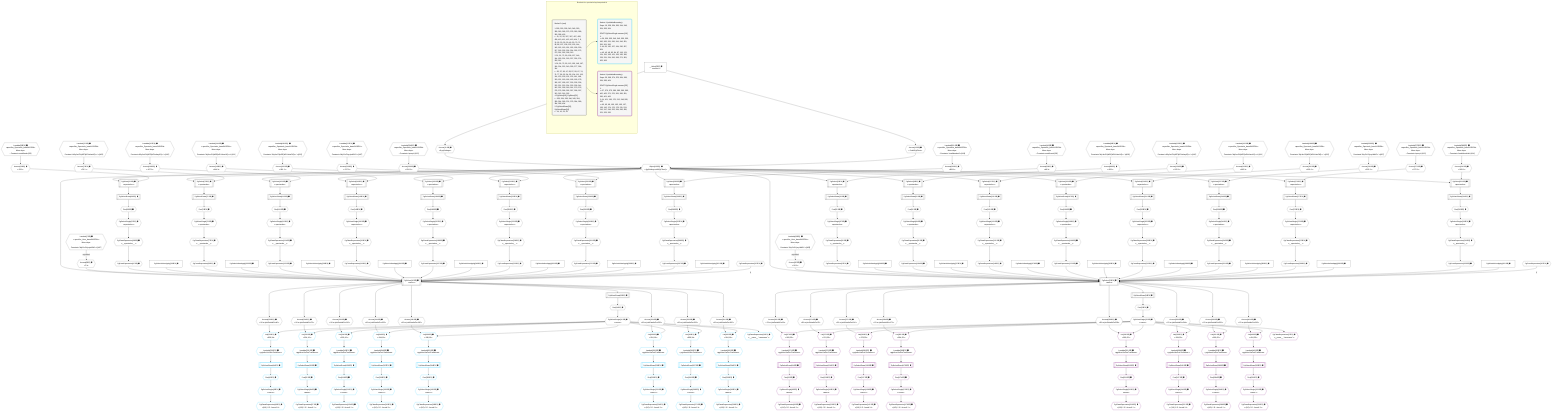 %%{init: {'themeVariables': { 'fontSize': '12px'}}}%%
graph TD
    classDef path fill:#eee,stroke:#000,color:#000
    classDef plan fill:#fff,stroke-width:1px,color:#000
    classDef itemplan fill:#fff,stroke-width:2px,color:#000
    classDef unbatchedplan fill:#dff,stroke-width:1px,color:#000
    classDef sideeffectplan fill:#fcc,stroke-width:2px,color:#000
    classDef bucket fill:#f6f6f6,color:#000,stroke-width:2px,text-align:left

    subgraph "Buckets for queries/relay/computed-id"
    Bucket0("Bucket 0 (root)<br /><br />1: 328, 333, 338, 343, 348, 353, 358, 363, 368, 373, 378, 383, 388, 393, 398, 403<br />ᐳ: 11, 12, 28, 327, 367, 407, 408, 409, 410, 411, 412, 413, 414, 7, 9, 13, 18, 20, 29, 30, 49, 50, 70, 71, 88, 89, 107, 108, 125, 126, 144, 145, 162, 163, 181, 182, 199, 200, 217, 218, 235, 236, 254, 255, 272, 273, 291, 292, 309, 310<br />2: 31, 51, 72, 90, 109, 127, 146, 164, 183, 201, 219, 237, 256, 274, 293, 311<br />3: 36, 56, 75, 93, 112, 130, 149, 167, 186, 204, 222, 240, 259, 277, 296, 314<br />ᐳ: 35, 37, 38, 47, 55, 57, 58, 67, 74, 76, 77, 86, 92, 94, 95, 104, 111, 113, 114, 123, 129, 131, 132, 141, 148, 150, 151, 160, 166, 168, 169, 178, 185, 187, 188, 197, 203, 205, 206, 215, 221, 223, 224, 233, 239, 241, 242, 251, 258, 260, 261, 270, 276, 278, 279, 288, 295, 297, 298, 307, 313, 315, 316, 325<br />4: PgSelect[10], PgSelect[21]<br />ᐳ: 329, 334, 339, 344, 349, 354, 359, 364, 369, 374, 379, 384, 389, 394, 399, 404<br />5: PgSelectRows[15], PgSelectRows[24]<br />ᐳ: 14, 16, 23, 25"):::bucket
    Bucket1("Bucket 1 (nullableBoundary)<br />Deps: 16, 329, 334, 339, 344, 349, 354, 359, 364<br /><br />ROOT PgSelectSingleᐸusersᐳ[16]<br />1: <br />ᐳ: 26, 330, 335, 340, 345, 350, 355, 360, 365, 331, 336, 341, 346, 351, 356, 361, 366<br />2: 44, 83, 120, 157, 194, 230, 267, 304<br />ᐳ: 43, 45, 48, 82, 84, 87, 119, 121, 124, 156, 158, 161, 193, 195, 198, 229, 231, 234, 266, 268, 271, 303, 305, 308"):::bucket
    Bucket2("Bucket 2 (nullableBoundary)<br />Deps: 25, 369, 374, 379, 384, 389, 394, 399, 404<br /><br />ROOT PgSelectSingleᐸusersᐳ[25]<br />1: <br />ᐳ: 27, 370, 375, 380, 385, 390, 395, 400, 405, 371, 376, 381, 386, 391, 396, 401, 406<br />2: 64, 101, 138, 175, 212, 248, 285, 322<br />ᐳ: 63, 65, 68, 100, 102, 105, 137, 139, 142, 174, 176, 179, 211, 213, 216, 247, 249, 252, 284, 286, 289, 321, 323, 326"):::bucket
    end
    Bucket0 --> Bucket1 & Bucket2

    %% plan dependencies
    PgSelect10[["PgSelect[10∈0] ➊<br />ᐸusersᐳ"]]:::plan
    Object13{{"Object[13∈0] ➊<br />ᐸ{pgSettings,withPgClient}ᐳ"}}:::plan
    Access9{{"Access[9∈0] ➊<br />ᐸ7.1ᐳ"}}:::plan
    PgFromExpression327{{"PgFromExpression[327∈0] ➊"}}:::plan
    PgFromExpression47{{"PgFromExpression[47∈0] ➊"}}:::plan
    PgSelectInlineApply328["PgSelectInlineApply[328∈0] ➊"]:::plan
    PgFromExpression86{{"PgFromExpression[86∈0] ➊"}}:::plan
    PgSelectInlineApply333["PgSelectInlineApply[333∈0] ➊"]:::plan
    PgFromExpression123{{"PgFromExpression[123∈0] ➊"}}:::plan
    PgSelectInlineApply338["PgSelectInlineApply[338∈0] ➊"]:::plan
    PgFromExpression160{{"PgFromExpression[160∈0] ➊"}}:::plan
    PgSelectInlineApply343["PgSelectInlineApply[343∈0] ➊"]:::plan
    PgFromExpression197{{"PgFromExpression[197∈0] ➊"}}:::plan
    PgSelectInlineApply348["PgSelectInlineApply[348∈0] ➊"]:::plan
    PgFromExpression233{{"PgFromExpression[233∈0] ➊"}}:::plan
    PgSelectInlineApply353["PgSelectInlineApply[353∈0] ➊"]:::plan
    PgFromExpression270{{"PgFromExpression[270∈0] ➊"}}:::plan
    PgSelectInlineApply358["PgSelectInlineApply[358∈0] ➊"]:::plan
    PgFromExpression307{{"PgFromExpression[307∈0] ➊"}}:::plan
    PgSelectInlineApply363["PgSelectInlineApply[363∈0] ➊"]:::plan
    Object13 & Access9 & PgFromExpression47 & PgSelectInlineApply328 & PgFromExpression86 & PgSelectInlineApply333 & PgFromExpression123 & PgSelectInlineApply338 & PgFromExpression160 & PgSelectInlineApply343 & PgFromExpression197 & PgSelectInlineApply348 & PgFromExpression233 & PgSelectInlineApply353 & PgFromExpression270 & PgSelectInlineApply358 & PgFromExpression307 & PgSelectInlineApply363 --> PgSelect10
    PgFromExpression327 -- 8 --> PgSelect10
    PgSelect21[["PgSelect[21∈0] ➊<br />ᐸusersᐳ"]]:::plan
    Access20{{"Access[20∈0] ➊<br />ᐸ18.1ᐳ"}}:::plan
    PgFromExpression367{{"PgFromExpression[367∈0] ➊"}}:::plan
    PgFromExpression67{{"PgFromExpression[67∈0] ➊"}}:::plan
    PgSelectInlineApply368["PgSelectInlineApply[368∈0] ➊"]:::plan
    PgFromExpression104{{"PgFromExpression[104∈0] ➊"}}:::plan
    PgSelectInlineApply373["PgSelectInlineApply[373∈0] ➊"]:::plan
    PgFromExpression141{{"PgFromExpression[141∈0] ➊"}}:::plan
    PgSelectInlineApply378["PgSelectInlineApply[378∈0] ➊"]:::plan
    PgFromExpression178{{"PgFromExpression[178∈0] ➊"}}:::plan
    PgSelectInlineApply383["PgSelectInlineApply[383∈0] ➊"]:::plan
    PgFromExpression215{{"PgFromExpression[215∈0] ➊"}}:::plan
    PgSelectInlineApply388["PgSelectInlineApply[388∈0] ➊"]:::plan
    PgFromExpression251{{"PgFromExpression[251∈0] ➊"}}:::plan
    PgSelectInlineApply393["PgSelectInlineApply[393∈0] ➊"]:::plan
    PgFromExpression288{{"PgFromExpression[288∈0] ➊"}}:::plan
    PgSelectInlineApply398["PgSelectInlineApply[398∈0] ➊"]:::plan
    PgFromExpression325{{"PgFromExpression[325∈0] ➊"}}:::plan
    PgSelectInlineApply403["PgSelectInlineApply[403∈0] ➊"]:::plan
    Object13 & Access20 & PgFromExpression67 & PgSelectInlineApply368 & PgFromExpression104 & PgSelectInlineApply373 & PgFromExpression141 & PgSelectInlineApply378 & PgFromExpression178 & PgSelectInlineApply383 & PgFromExpression215 & PgSelectInlineApply388 & PgFromExpression251 & PgSelectInlineApply393 & PgFromExpression288 & PgSelectInlineApply398 & PgFromExpression325 & PgSelectInlineApply403 --> PgSelect21
    PgFromExpression367 -- 8 --> PgSelect21
    Access11{{"Access[11∈0] ➊<br />ᐸ2.pgSettingsᐳ"}}:::plan
    Access12{{"Access[12∈0] ➊<br />ᐸ2.withPgClientᐳ"}}:::plan
    Access11 & Access12 --> Object13
    PgSelect31[["PgSelect[31∈0] ➊<br />ᐸspectaclesᐳ"]]:::plan
    Access30{{"Access[30∈0] ➊<br />ᐸ29.1ᐳ"}}:::plan
    Object13 & Access30 --> PgSelect31
    PgSelect51[["PgSelect[51∈0] ➊<br />ᐸspectaclesᐳ"]]:::plan
    Access50{{"Access[50∈0] ➊<br />ᐸ49.1ᐳ"}}:::plan
    Object13 & Access50 --> PgSelect51
    PgSelect72[["PgSelect[72∈0] ➊<br />ᐸspectaclesᐳ"]]:::plan
    Access71{{"Access[71∈0] ➊<br />ᐸ70.1ᐳ"}}:::plan
    Object13 & Access71 --> PgSelect72
    PgSelect90[["PgSelect[90∈0] ➊<br />ᐸspectaclesᐳ"]]:::plan
    Access89{{"Access[89∈0] ➊<br />ᐸ88.1ᐳ"}}:::plan
    Object13 & Access89 --> PgSelect90
    PgSelect109[["PgSelect[109∈0] ➊<br />ᐸspectaclesᐳ"]]:::plan
    Access108{{"Access[108∈0] ➊<br />ᐸ107.1ᐳ"}}:::plan
    Object13 & Access108 --> PgSelect109
    PgSelect127[["PgSelect[127∈0] ➊<br />ᐸspectaclesᐳ"]]:::plan
    Access126{{"Access[126∈0] ➊<br />ᐸ125.1ᐳ"}}:::plan
    Object13 & Access126 --> PgSelect127
    PgSelect146[["PgSelect[146∈0] ➊<br />ᐸspectaclesᐳ"]]:::plan
    Access145{{"Access[145∈0] ➊<br />ᐸ144.1ᐳ"}}:::plan
    Object13 & Access145 --> PgSelect146
    PgSelect164[["PgSelect[164∈0] ➊<br />ᐸspectaclesᐳ"]]:::plan
    Access163{{"Access[163∈0] ➊<br />ᐸ162.1ᐳ"}}:::plan
    Object13 & Access163 --> PgSelect164
    PgSelect183[["PgSelect[183∈0] ➊<br />ᐸspectaclesᐳ"]]:::plan
    Access182{{"Access[182∈0] ➊<br />ᐸ181.1ᐳ"}}:::plan
    Object13 & Access182 --> PgSelect183
    PgSelect201[["PgSelect[201∈0] ➊<br />ᐸspectaclesᐳ"]]:::plan
    Access200{{"Access[200∈0] ➊<br />ᐸ199.1ᐳ"}}:::plan
    Object13 & Access200 --> PgSelect201
    PgSelect219[["PgSelect[219∈0] ➊<br />ᐸspectaclesᐳ"]]:::plan
    Access218{{"Access[218∈0] ➊<br />ᐸ217.1ᐳ"}}:::plan
    Object13 & Access218 --> PgSelect219
    PgSelect237[["PgSelect[237∈0] ➊<br />ᐸspectaclesᐳ"]]:::plan
    Access236{{"Access[236∈0] ➊<br />ᐸ235.1ᐳ"}}:::plan
    Object13 & Access236 --> PgSelect237
    PgSelect256[["PgSelect[256∈0] ➊<br />ᐸspectaclesᐳ"]]:::plan
    Access255{{"Access[255∈0] ➊<br />ᐸ254.1ᐳ"}}:::plan
    Object13 & Access255 --> PgSelect256
    PgSelect274[["PgSelect[274∈0] ➊<br />ᐸspectaclesᐳ"]]:::plan
    Access273{{"Access[273∈0] ➊<br />ᐸ272.1ᐳ"}}:::plan
    Object13 & Access273 --> PgSelect274
    PgSelect293[["PgSelect[293∈0] ➊<br />ᐸspectaclesᐳ"]]:::plan
    Access292{{"Access[292∈0] ➊<br />ᐸ291.1ᐳ"}}:::plan
    Object13 & Access292 --> PgSelect293
    PgSelect311[["PgSelect[311∈0] ➊<br />ᐸspectaclesᐳ"]]:::plan
    Access310{{"Access[310∈0] ➊<br />ᐸ309.1ᐳ"}}:::plan
    Object13 & Access310 --> PgSelect311
    Lambda7{{"Lambda[7∈0] ➊<br />ᐸspecifier_User_base64JSONᐳ<br />More deps:<br />- Constantᐸ'WyJ1c2VycyIsMV0='ᐳ[407]"}}:::plan
    Lambda7 -->|rejectNull| Access9
    __Value2["__Value[2∈0] ➊<br />ᐸcontextᐳ"]:::plan
    __Value2 --> Access11
    __Value2 --> Access12
    First14{{"First[14∈0] ➊"}}:::plan
    PgSelectRows15[["PgSelectRows[15∈0] ➊"]]:::plan
    PgSelectRows15 --> First14
    PgSelect10 --> PgSelectRows15
    PgSelectSingle16{{"PgSelectSingle[16∈0] ➊<br />ᐸusersᐳ"}}:::plan
    First14 --> PgSelectSingle16
    Lambda18{{"Lambda[18∈0] ➊<br />ᐸspecifier_User_base64JSONᐳ<br />More deps:<br />- Constantᐸ'WyJ1c2VycyIsMl0='ᐳ[408]"}}:::plan
    Lambda18 -->|rejectNull| Access20
    First23{{"First[23∈0] ➊"}}:::plan
    PgSelectRows24[["PgSelectRows[24∈0] ➊"]]:::plan
    PgSelectRows24 --> First23
    PgSelect21 --> PgSelectRows24
    PgSelectSingle25{{"PgSelectSingle[25∈0] ➊<br />ᐸusersᐳ"}}:::plan
    First23 --> PgSelectSingle25
    Lambda29{{"Lambda[29∈0] ➊<br />ᐸspecifier_Spectacle_base64JSONᐳ<br />More deps:<br />- Constantᐸundefinedᐳ[28]"}}:::plan
    Lambda29 --> Access30
    First35{{"First[35∈0] ➊"}}:::plan
    PgSelectRows36[["PgSelectRows[36∈0] ➊"]]:::plan
    PgSelectRows36 --> First35
    PgSelect31 --> PgSelectRows36
    PgSelectSingle37{{"PgSelectSingle[37∈0] ➊<br />ᐸspectaclesᐳ"}}:::plan
    First35 --> PgSelectSingle37
    PgClassExpression38{{"PgClassExpression[38∈0] ➊<br />ᐸ__spectacles__ᐳ"}}:::plan
    PgSelectSingle37 --> PgClassExpression38
    PgClassExpression38 --> PgFromExpression47
    Lambda49{{"Lambda[49∈0] ➊<br />ᐸspecifier_Spectacle_base64JSONᐳ<br />More deps:<br />- Constantᐸundefinedᐳ[28]"}}:::plan
    Lambda49 --> Access50
    First55{{"First[55∈0] ➊"}}:::plan
    PgSelectRows56[["PgSelectRows[56∈0] ➊"]]:::plan
    PgSelectRows56 --> First55
    PgSelect51 --> PgSelectRows56
    PgSelectSingle57{{"PgSelectSingle[57∈0] ➊<br />ᐸspectaclesᐳ"}}:::plan
    First55 --> PgSelectSingle57
    PgClassExpression58{{"PgClassExpression[58∈0] ➊<br />ᐸ__spectacles__ᐳ"}}:::plan
    PgSelectSingle57 --> PgClassExpression58
    PgClassExpression58 --> PgFromExpression67
    Lambda70{{"Lambda[70∈0] ➊<br />ᐸspecifier_Spectacle_base64JSONᐳ<br />More deps:<br />- Constantᐸ'WyJzcGVjdGFjbGVzIiwxXQ=='ᐳ[409]"}}:::plan
    Lambda70 --> Access71
    First74{{"First[74∈0] ➊"}}:::plan
    PgSelectRows75[["PgSelectRows[75∈0] ➊"]]:::plan
    PgSelectRows75 --> First74
    PgSelect72 --> PgSelectRows75
    PgSelectSingle76{{"PgSelectSingle[76∈0] ➊<br />ᐸspectaclesᐳ"}}:::plan
    First74 --> PgSelectSingle76
    PgClassExpression77{{"PgClassExpression[77∈0] ➊<br />ᐸ__spectacles__ᐳ"}}:::plan
    PgSelectSingle76 --> PgClassExpression77
    PgClassExpression77 --> PgFromExpression86
    Lambda88{{"Lambda[88∈0] ➊<br />ᐸspecifier_Spectacle_base64JSONᐳ<br />More deps:<br />- Constantᐸ'WyJzcGVjdGFjbGVzIiwxXQ=='ᐳ[409]"}}:::plan
    Lambda88 --> Access89
    First92{{"First[92∈0] ➊"}}:::plan
    PgSelectRows93[["PgSelectRows[93∈0] ➊"]]:::plan
    PgSelectRows93 --> First92
    PgSelect90 --> PgSelectRows93
    PgSelectSingle94{{"PgSelectSingle[94∈0] ➊<br />ᐸspectaclesᐳ"}}:::plan
    First92 --> PgSelectSingle94
    PgClassExpression95{{"PgClassExpression[95∈0] ➊<br />ᐸ__spectacles__ᐳ"}}:::plan
    PgSelectSingle94 --> PgClassExpression95
    PgClassExpression95 --> PgFromExpression104
    Lambda107{{"Lambda[107∈0] ➊<br />ᐸspecifier_Spectacle_base64JSONᐳ<br />More deps:<br />- Constantᐸ'WyJzcGVjdGFjbGVzIiwyXQ=='ᐳ[410]"}}:::plan
    Lambda107 --> Access108
    First111{{"First[111∈0] ➊"}}:::plan
    PgSelectRows112[["PgSelectRows[112∈0] ➊"]]:::plan
    PgSelectRows112 --> First111
    PgSelect109 --> PgSelectRows112
    PgSelectSingle113{{"PgSelectSingle[113∈0] ➊<br />ᐸspectaclesᐳ"}}:::plan
    First111 --> PgSelectSingle113
    PgClassExpression114{{"PgClassExpression[114∈0] ➊<br />ᐸ__spectacles__ᐳ"}}:::plan
    PgSelectSingle113 --> PgClassExpression114
    PgClassExpression114 --> PgFromExpression123
    Lambda125{{"Lambda[125∈0] ➊<br />ᐸspecifier_Spectacle_base64JSONᐳ<br />More deps:<br />- Constantᐸ'WyJzcGVjdGFjbGVzIiwyXQ=='ᐳ[410]"}}:::plan
    Lambda125 --> Access126
    First129{{"First[129∈0] ➊"}}:::plan
    PgSelectRows130[["PgSelectRows[130∈0] ➊"]]:::plan
    PgSelectRows130 --> First129
    PgSelect127 --> PgSelectRows130
    PgSelectSingle131{{"PgSelectSingle[131∈0] ➊<br />ᐸspectaclesᐳ"}}:::plan
    First129 --> PgSelectSingle131
    PgClassExpression132{{"PgClassExpression[132∈0] ➊<br />ᐸ__spectacles__ᐳ"}}:::plan
    PgSelectSingle131 --> PgClassExpression132
    PgClassExpression132 --> PgFromExpression141
    Lambda144{{"Lambda[144∈0] ➊<br />ᐸspecifier_Spectacle_base64JSONᐳ<br />More deps:<br />- Constantᐸ'WyJzcGVjdGFjbGVzIiwzXQ=='ᐳ[411]"}}:::plan
    Lambda144 --> Access145
    First148{{"First[148∈0] ➊"}}:::plan
    PgSelectRows149[["PgSelectRows[149∈0] ➊"]]:::plan
    PgSelectRows149 --> First148
    PgSelect146 --> PgSelectRows149
    PgSelectSingle150{{"PgSelectSingle[150∈0] ➊<br />ᐸspectaclesᐳ"}}:::plan
    First148 --> PgSelectSingle150
    PgClassExpression151{{"PgClassExpression[151∈0] ➊<br />ᐸ__spectacles__ᐳ"}}:::plan
    PgSelectSingle150 --> PgClassExpression151
    PgClassExpression151 --> PgFromExpression160
    Lambda162{{"Lambda[162∈0] ➊<br />ᐸspecifier_Spectacle_base64JSONᐳ<br />More deps:<br />- Constantᐸ'WyJzcGVjdGFjbGVzIiwzXQ=='ᐳ[411]"}}:::plan
    Lambda162 --> Access163
    First166{{"First[166∈0] ➊"}}:::plan
    PgSelectRows167[["PgSelectRows[167∈0] ➊"]]:::plan
    PgSelectRows167 --> First166
    PgSelect164 --> PgSelectRows167
    PgSelectSingle168{{"PgSelectSingle[168∈0] ➊<br />ᐸspectaclesᐳ"}}:::plan
    First166 --> PgSelectSingle168
    PgClassExpression169{{"PgClassExpression[169∈0] ➊<br />ᐸ__spectacles__ᐳ"}}:::plan
    PgSelectSingle168 --> PgClassExpression169
    PgClassExpression169 --> PgFromExpression178
    Lambda181{{"Lambda[181∈0] ➊<br />ᐸspecifier_Spectacle_base64JSONᐳ<br />More deps:<br />- Constantᐸ'WyJzcGVjdGFjbGVzIiw0XQ=='ᐳ[412]"}}:::plan
    Lambda181 --> Access182
    First185{{"First[185∈0] ➊"}}:::plan
    PgSelectRows186[["PgSelectRows[186∈0] ➊"]]:::plan
    PgSelectRows186 --> First185
    PgSelect183 --> PgSelectRows186
    PgSelectSingle187{{"PgSelectSingle[187∈0] ➊<br />ᐸspectaclesᐳ"}}:::plan
    First185 --> PgSelectSingle187
    PgClassExpression188{{"PgClassExpression[188∈0] ➊<br />ᐸ__spectacles__ᐳ"}}:::plan
    PgSelectSingle187 --> PgClassExpression188
    PgClassExpression188 --> PgFromExpression197
    Lambda199{{"Lambda[199∈0] ➊<br />ᐸspecifier_Spectacle_base64JSONᐳ<br />More deps:<br />- Constantᐸ'WyJzcGVjdGFjbGVzIiw0XQ=='ᐳ[412]"}}:::plan
    Lambda199 --> Access200
    First203{{"First[203∈0] ➊"}}:::plan
    PgSelectRows204[["PgSelectRows[204∈0] ➊"]]:::plan
    PgSelectRows204 --> First203
    PgSelect201 --> PgSelectRows204
    PgSelectSingle205{{"PgSelectSingle[205∈0] ➊<br />ᐸspectaclesᐳ"}}:::plan
    First203 --> PgSelectSingle205
    PgClassExpression206{{"PgClassExpression[206∈0] ➊<br />ᐸ__spectacles__ᐳ"}}:::plan
    PgSelectSingle205 --> PgClassExpression206
    PgClassExpression206 --> PgFromExpression215
    Lambda217{{"Lambda[217∈0] ➊<br />ᐸspecifier_Spectacle_base64JSONᐳ<br />More deps:<br />- Constantᐸ'WyJ1c2VycyIsMV0='ᐳ[407]"}}:::plan
    Lambda217 --> Access218
    First221{{"First[221∈0] ➊"}}:::plan
    PgSelectRows222[["PgSelectRows[222∈0] ➊"]]:::plan
    PgSelectRows222 --> First221
    PgSelect219 --> PgSelectRows222
    PgSelectSingle223{{"PgSelectSingle[223∈0] ➊<br />ᐸspectaclesᐳ"}}:::plan
    First221 --> PgSelectSingle223
    PgClassExpression224{{"PgClassExpression[224∈0] ➊<br />ᐸ__spectacles__ᐳ"}}:::plan
    PgSelectSingle223 --> PgClassExpression224
    PgClassExpression224 --> PgFromExpression233
    Lambda235{{"Lambda[235∈0] ➊<br />ᐸspecifier_Spectacle_base64JSONᐳ<br />More deps:<br />- Constantᐸ'WyJ1c2VycyIsMV0='ᐳ[407]"}}:::plan
    Lambda235 --> Access236
    First239{{"First[239∈0] ➊"}}:::plan
    PgSelectRows240[["PgSelectRows[240∈0] ➊"]]:::plan
    PgSelectRows240 --> First239
    PgSelect237 --> PgSelectRows240
    PgSelectSingle241{{"PgSelectSingle[241∈0] ➊<br />ᐸspectaclesᐳ"}}:::plan
    First239 --> PgSelectSingle241
    PgClassExpression242{{"PgClassExpression[242∈0] ➊<br />ᐸ__spectacles__ᐳ"}}:::plan
    PgSelectSingle241 --> PgClassExpression242
    PgClassExpression242 --> PgFromExpression251
    Lambda254{{"Lambda[254∈0] ➊<br />ᐸspecifier_Spectacle_base64JSONᐳ<br />More deps:<br />- Constantᐸ'query'ᐳ[413]"}}:::plan
    Lambda254 --> Access255
    First258{{"First[258∈0] ➊"}}:::plan
    PgSelectRows259[["PgSelectRows[259∈0] ➊"]]:::plan
    PgSelectRows259 --> First258
    PgSelect256 --> PgSelectRows259
    PgSelectSingle260{{"PgSelectSingle[260∈0] ➊<br />ᐸspectaclesᐳ"}}:::plan
    First258 --> PgSelectSingle260
    PgClassExpression261{{"PgClassExpression[261∈0] ➊<br />ᐸ__spectacles__ᐳ"}}:::plan
    PgSelectSingle260 --> PgClassExpression261
    PgClassExpression261 --> PgFromExpression270
    Lambda272{{"Lambda[272∈0] ➊<br />ᐸspecifier_Spectacle_base64JSONᐳ<br />More deps:<br />- Constantᐸ'query'ᐳ[413]"}}:::plan
    Lambda272 --> Access273
    First276{{"First[276∈0] ➊"}}:::plan
    PgSelectRows277[["PgSelectRows[277∈0] ➊"]]:::plan
    PgSelectRows277 --> First276
    PgSelect274 --> PgSelectRows277
    PgSelectSingle278{{"PgSelectSingle[278∈0] ➊<br />ᐸspectaclesᐳ"}}:::plan
    First276 --> PgSelectSingle278
    PgClassExpression279{{"PgClassExpression[279∈0] ➊<br />ᐸ__spectacles__ᐳ"}}:::plan
    PgSelectSingle278 --> PgClassExpression279
    PgClassExpression279 --> PgFromExpression288
    Lambda291{{"Lambda[291∈0] ➊<br />ᐸspecifier_Spectacle_base64JSONᐳ<br />More deps:<br />- Constantᐸ'invalidnodeid'ᐳ[414]"}}:::plan
    Lambda291 --> Access292
    First295{{"First[295∈0] ➊"}}:::plan
    PgSelectRows296[["PgSelectRows[296∈0] ➊"]]:::plan
    PgSelectRows296 --> First295
    PgSelect293 --> PgSelectRows296
    PgSelectSingle297{{"PgSelectSingle[297∈0] ➊<br />ᐸspectaclesᐳ"}}:::plan
    First295 --> PgSelectSingle297
    PgClassExpression298{{"PgClassExpression[298∈0] ➊<br />ᐸ__spectacles__ᐳ"}}:::plan
    PgSelectSingle297 --> PgClassExpression298
    PgClassExpression298 --> PgFromExpression307
    Lambda309{{"Lambda[309∈0] ➊<br />ᐸspecifier_Spectacle_base64JSONᐳ<br />More deps:<br />- Constantᐸ'invalidnodeid'ᐳ[414]"}}:::plan
    Lambda309 --> Access310
    First313{{"First[313∈0] ➊"}}:::plan
    PgSelectRows314[["PgSelectRows[314∈0] ➊"]]:::plan
    PgSelectRows314 --> First313
    PgSelect311 --> PgSelectRows314
    PgSelectSingle315{{"PgSelectSingle[315∈0] ➊<br />ᐸspectaclesᐳ"}}:::plan
    First313 --> PgSelectSingle315
    PgClassExpression316{{"PgClassExpression[316∈0] ➊<br />ᐸ__spectacles__ᐳ"}}:::plan
    PgSelectSingle315 --> PgClassExpression316
    PgClassExpression316 --> PgFromExpression325
    Access329{{"Access[329∈0] ➊<br />ᐸ10.m.joinDetailsFor40ᐳ"}}:::plan
    PgSelect10 --> Access329
    Access334{{"Access[334∈0] ➊<br />ᐸ10.m.joinDetailsFor79ᐳ"}}:::plan
    PgSelect10 --> Access334
    Access339{{"Access[339∈0] ➊<br />ᐸ10.m.joinDetailsFor116ᐳ"}}:::plan
    PgSelect10 --> Access339
    Access344{{"Access[344∈0] ➊<br />ᐸ10.m.joinDetailsFor153ᐳ"}}:::plan
    PgSelect10 --> Access344
    Access349{{"Access[349∈0] ➊<br />ᐸ10.m.joinDetailsFor190ᐳ"}}:::plan
    PgSelect10 --> Access349
    Access354{{"Access[354∈0] ➊<br />ᐸ10.m.joinDetailsFor226ᐳ"}}:::plan
    PgSelect10 --> Access354
    Access359{{"Access[359∈0] ➊<br />ᐸ10.m.joinDetailsFor263ᐳ"}}:::plan
    PgSelect10 --> Access359
    Access364{{"Access[364∈0] ➊<br />ᐸ10.m.joinDetailsFor300ᐳ"}}:::plan
    PgSelect10 --> Access364
    Access369{{"Access[369∈0] ➊<br />ᐸ21.m.joinDetailsFor60ᐳ"}}:::plan
    PgSelect21 --> Access369
    Access374{{"Access[374∈0] ➊<br />ᐸ21.m.joinDetailsFor97ᐳ"}}:::plan
    PgSelect21 --> Access374
    Access379{{"Access[379∈0] ➊<br />ᐸ21.m.joinDetailsFor134ᐳ"}}:::plan
    PgSelect21 --> Access379
    Access384{{"Access[384∈0] ➊<br />ᐸ21.m.joinDetailsFor171ᐳ"}}:::plan
    PgSelect21 --> Access384
    Access389{{"Access[389∈0] ➊<br />ᐸ21.m.joinDetailsFor208ᐳ"}}:::plan
    PgSelect21 --> Access389
    Access394{{"Access[394∈0] ➊<br />ᐸ21.m.joinDetailsFor244ᐳ"}}:::plan
    PgSelect21 --> Access394
    Access399{{"Access[399∈0] ➊<br />ᐸ21.m.joinDetailsFor281ᐳ"}}:::plan
    PgSelect21 --> Access399
    Access404{{"Access[404∈0] ➊<br />ᐸ21.m.joinDetailsFor318ᐳ"}}:::plan
    PgSelect21 --> Access404
    List330{{"List[330∈1] ➊<br />ᐸ329,16ᐳ"}}:::plan
    Access329 & PgSelectSingle16 --> List330
    List335{{"List[335∈1] ➊<br />ᐸ334,16ᐳ"}}:::plan
    Access334 & PgSelectSingle16 --> List335
    List340{{"List[340∈1] ➊<br />ᐸ339,16ᐳ"}}:::plan
    Access339 & PgSelectSingle16 --> List340
    List345{{"List[345∈1] ➊<br />ᐸ344,16ᐳ"}}:::plan
    Access344 & PgSelectSingle16 --> List345
    List350{{"List[350∈1] ➊<br />ᐸ349,16ᐳ"}}:::plan
    Access349 & PgSelectSingle16 --> List350
    List355{{"List[355∈1] ➊<br />ᐸ354,16ᐳ"}}:::plan
    Access354 & PgSelectSingle16 --> List355
    List360{{"List[360∈1] ➊<br />ᐸ359,16ᐳ"}}:::plan
    Access359 & PgSelectSingle16 --> List360
    List365{{"List[365∈1] ➊<br />ᐸ364,16ᐳ"}}:::plan
    Access364 & PgSelectSingle16 --> List365
    PgClassExpression26{{"PgClassExpression[26∈1] ➊<br />ᐸ__users__.”username”ᐳ"}}:::plan
    PgSelectSingle16 --> PgClassExpression26
    First43{{"First[43∈1] ➊"}}:::plan
    PgSelectRows44[["PgSelectRows[44∈1] ➊"]]:::plan
    PgSelectRows44 --> First43
    Lambda331{{"Lambda[331∈1] ➊<br />ᐸpgInlineViaJoinTransformᐳ"}}:::plan
    Lambda331 --> PgSelectRows44
    PgSelectSingle45{{"PgSelectSingle[45∈1] ➊<br />ᐸusersᐳ"}}:::plan
    First43 --> PgSelectSingle45
    PgClassExpression48{{"PgClassExpression[48∈1] ➊<br />ᐸ(1/0) /* E...ferred! */ᐳ"}}:::plan
    PgSelectSingle45 --> PgClassExpression48
    First82{{"First[82∈1] ➊"}}:::plan
    PgSelectRows83[["PgSelectRows[83∈1] ➊"]]:::plan
    PgSelectRows83 --> First82
    Lambda336{{"Lambda[336∈1] ➊<br />ᐸpgInlineViaJoinTransformᐳ"}}:::plan
    Lambda336 --> PgSelectRows83
    PgSelectSingle84{{"PgSelectSingle[84∈1] ➊<br />ᐸusersᐳ"}}:::plan
    First82 --> PgSelectSingle84
    PgClassExpression87{{"PgClassExpression[87∈1] ➊<br />ᐸ(1/0) /* E...ferred! */ᐳ"}}:::plan
    PgSelectSingle84 --> PgClassExpression87
    First119{{"First[119∈1] ➊"}}:::plan
    PgSelectRows120[["PgSelectRows[120∈1] ➊"]]:::plan
    PgSelectRows120 --> First119
    Lambda341{{"Lambda[341∈1] ➊<br />ᐸpgInlineViaJoinTransformᐳ"}}:::plan
    Lambda341 --> PgSelectRows120
    PgSelectSingle121{{"PgSelectSingle[121∈1] ➊<br />ᐸusersᐳ"}}:::plan
    First119 --> PgSelectSingle121
    PgClassExpression124{{"PgClassExpression[124∈1] ➊<br />ᐸ(1/0) /* E...ferred! */ᐳ"}}:::plan
    PgSelectSingle121 --> PgClassExpression124
    First156{{"First[156∈1] ➊"}}:::plan
    PgSelectRows157[["PgSelectRows[157∈1] ➊"]]:::plan
    PgSelectRows157 --> First156
    Lambda346{{"Lambda[346∈1] ➊<br />ᐸpgInlineViaJoinTransformᐳ"}}:::plan
    Lambda346 --> PgSelectRows157
    PgSelectSingle158{{"PgSelectSingle[158∈1] ➊<br />ᐸusersᐳ"}}:::plan
    First156 --> PgSelectSingle158
    PgClassExpression161{{"PgClassExpression[161∈1] ➊<br />ᐸ(1/0) /* E...ferred! */ᐳ"}}:::plan
    PgSelectSingle158 --> PgClassExpression161
    First193{{"First[193∈1] ➊"}}:::plan
    PgSelectRows194[["PgSelectRows[194∈1] ➊"]]:::plan
    PgSelectRows194 --> First193
    Lambda351{{"Lambda[351∈1] ➊<br />ᐸpgInlineViaJoinTransformᐳ"}}:::plan
    Lambda351 --> PgSelectRows194
    PgSelectSingle195{{"PgSelectSingle[195∈1] ➊<br />ᐸusersᐳ"}}:::plan
    First193 --> PgSelectSingle195
    PgClassExpression198{{"PgClassExpression[198∈1] ➊<br />ᐸ(1/0) /* E...ferred! */ᐳ"}}:::plan
    PgSelectSingle195 --> PgClassExpression198
    First229{{"First[229∈1] ➊"}}:::plan
    PgSelectRows230[["PgSelectRows[230∈1] ➊"]]:::plan
    PgSelectRows230 --> First229
    Lambda356{{"Lambda[356∈1] ➊<br />ᐸpgInlineViaJoinTransformᐳ"}}:::plan
    Lambda356 --> PgSelectRows230
    PgSelectSingle231{{"PgSelectSingle[231∈1] ➊<br />ᐸusersᐳ"}}:::plan
    First229 --> PgSelectSingle231
    PgClassExpression234{{"PgClassExpression[234∈1] ➊<br />ᐸ(1/0) /* E...ferred! */ᐳ"}}:::plan
    PgSelectSingle231 --> PgClassExpression234
    First266{{"First[266∈1] ➊"}}:::plan
    PgSelectRows267[["PgSelectRows[267∈1] ➊"]]:::plan
    PgSelectRows267 --> First266
    Lambda361{{"Lambda[361∈1] ➊<br />ᐸpgInlineViaJoinTransformᐳ"}}:::plan
    Lambda361 --> PgSelectRows267
    PgSelectSingle268{{"PgSelectSingle[268∈1] ➊<br />ᐸusersᐳ"}}:::plan
    First266 --> PgSelectSingle268
    PgClassExpression271{{"PgClassExpression[271∈1] ➊<br />ᐸ(1/0) /* E...ferred! */ᐳ"}}:::plan
    PgSelectSingle268 --> PgClassExpression271
    First303{{"First[303∈1] ➊"}}:::plan
    PgSelectRows304[["PgSelectRows[304∈1] ➊"]]:::plan
    PgSelectRows304 --> First303
    Lambda366{{"Lambda[366∈1] ➊<br />ᐸpgInlineViaJoinTransformᐳ"}}:::plan
    Lambda366 --> PgSelectRows304
    PgSelectSingle305{{"PgSelectSingle[305∈1] ➊<br />ᐸusersᐳ"}}:::plan
    First303 --> PgSelectSingle305
    PgClassExpression308{{"PgClassExpression[308∈1] ➊<br />ᐸ(1/0) /* E...ferred! */ᐳ"}}:::plan
    PgSelectSingle305 --> PgClassExpression308
    List330 --> Lambda331
    List335 --> Lambda336
    List340 --> Lambda341
    List345 --> Lambda346
    List350 --> Lambda351
    List355 --> Lambda356
    List360 --> Lambda361
    List365 --> Lambda366
    List370{{"List[370∈2] ➊<br />ᐸ369,25ᐳ"}}:::plan
    Access369 & PgSelectSingle25 --> List370
    List375{{"List[375∈2] ➊<br />ᐸ374,25ᐳ"}}:::plan
    Access374 & PgSelectSingle25 --> List375
    List380{{"List[380∈2] ➊<br />ᐸ379,25ᐳ"}}:::plan
    Access379 & PgSelectSingle25 --> List380
    List385{{"List[385∈2] ➊<br />ᐸ384,25ᐳ"}}:::plan
    Access384 & PgSelectSingle25 --> List385
    List390{{"List[390∈2] ➊<br />ᐸ389,25ᐳ"}}:::plan
    Access389 & PgSelectSingle25 --> List390
    List395{{"List[395∈2] ➊<br />ᐸ394,25ᐳ"}}:::plan
    Access394 & PgSelectSingle25 --> List395
    List400{{"List[400∈2] ➊<br />ᐸ399,25ᐳ"}}:::plan
    Access399 & PgSelectSingle25 --> List400
    List405{{"List[405∈2] ➊<br />ᐸ404,25ᐳ"}}:::plan
    Access404 & PgSelectSingle25 --> List405
    PgClassExpression27{{"PgClassExpression[27∈2] ➊<br />ᐸ__users__.”username”ᐳ"}}:::plan
    PgSelectSingle25 --> PgClassExpression27
    First63{{"First[63∈2] ➊"}}:::plan
    PgSelectRows64[["PgSelectRows[64∈2] ➊"]]:::plan
    PgSelectRows64 --> First63
    Lambda371{{"Lambda[371∈2] ➊<br />ᐸpgInlineViaJoinTransformᐳ"}}:::plan
    Lambda371 --> PgSelectRows64
    PgSelectSingle65{{"PgSelectSingle[65∈2] ➊<br />ᐸusersᐳ"}}:::plan
    First63 --> PgSelectSingle65
    PgClassExpression68{{"PgClassExpression[68∈2] ➊<br />ᐸ(1/0) /* E...ferred! */ᐳ"}}:::plan
    PgSelectSingle65 --> PgClassExpression68
    First100{{"First[100∈2] ➊"}}:::plan
    PgSelectRows101[["PgSelectRows[101∈2] ➊"]]:::plan
    PgSelectRows101 --> First100
    Lambda376{{"Lambda[376∈2] ➊<br />ᐸpgInlineViaJoinTransformᐳ"}}:::plan
    Lambda376 --> PgSelectRows101
    PgSelectSingle102{{"PgSelectSingle[102∈2] ➊<br />ᐸusersᐳ"}}:::plan
    First100 --> PgSelectSingle102
    PgClassExpression105{{"PgClassExpression[105∈2] ➊<br />ᐸ(1/0) /* E...ferred! */ᐳ"}}:::plan
    PgSelectSingle102 --> PgClassExpression105
    First137{{"First[137∈2] ➊"}}:::plan
    PgSelectRows138[["PgSelectRows[138∈2] ➊"]]:::plan
    PgSelectRows138 --> First137
    Lambda381{{"Lambda[381∈2] ➊<br />ᐸpgInlineViaJoinTransformᐳ"}}:::plan
    Lambda381 --> PgSelectRows138
    PgSelectSingle139{{"PgSelectSingle[139∈2] ➊<br />ᐸusersᐳ"}}:::plan
    First137 --> PgSelectSingle139
    PgClassExpression142{{"PgClassExpression[142∈2] ➊<br />ᐸ(1/0) /* E...ferred! */ᐳ"}}:::plan
    PgSelectSingle139 --> PgClassExpression142
    First174{{"First[174∈2] ➊"}}:::plan
    PgSelectRows175[["PgSelectRows[175∈2] ➊"]]:::plan
    PgSelectRows175 --> First174
    Lambda386{{"Lambda[386∈2] ➊<br />ᐸpgInlineViaJoinTransformᐳ"}}:::plan
    Lambda386 --> PgSelectRows175
    PgSelectSingle176{{"PgSelectSingle[176∈2] ➊<br />ᐸusersᐳ"}}:::plan
    First174 --> PgSelectSingle176
    PgClassExpression179{{"PgClassExpression[179∈2] ➊<br />ᐸ(1/0) /* E...ferred! */ᐳ"}}:::plan
    PgSelectSingle176 --> PgClassExpression179
    First211{{"First[211∈2] ➊"}}:::plan
    PgSelectRows212[["PgSelectRows[212∈2] ➊"]]:::plan
    PgSelectRows212 --> First211
    Lambda391{{"Lambda[391∈2] ➊<br />ᐸpgInlineViaJoinTransformᐳ"}}:::plan
    Lambda391 --> PgSelectRows212
    PgSelectSingle213{{"PgSelectSingle[213∈2] ➊<br />ᐸusersᐳ"}}:::plan
    First211 --> PgSelectSingle213
    PgClassExpression216{{"PgClassExpression[216∈2] ➊<br />ᐸ(1/0) /* E...ferred! */ᐳ"}}:::plan
    PgSelectSingle213 --> PgClassExpression216
    First247{{"First[247∈2] ➊"}}:::plan
    PgSelectRows248[["PgSelectRows[248∈2] ➊"]]:::plan
    PgSelectRows248 --> First247
    Lambda396{{"Lambda[396∈2] ➊<br />ᐸpgInlineViaJoinTransformᐳ"}}:::plan
    Lambda396 --> PgSelectRows248
    PgSelectSingle249{{"PgSelectSingle[249∈2] ➊<br />ᐸusersᐳ"}}:::plan
    First247 --> PgSelectSingle249
    PgClassExpression252{{"PgClassExpression[252∈2] ➊<br />ᐸ(1/0) /* E...ferred! */ᐳ"}}:::plan
    PgSelectSingle249 --> PgClassExpression252
    First284{{"First[284∈2] ➊"}}:::plan
    PgSelectRows285[["PgSelectRows[285∈2] ➊"]]:::plan
    PgSelectRows285 --> First284
    Lambda401{{"Lambda[401∈2] ➊<br />ᐸpgInlineViaJoinTransformᐳ"}}:::plan
    Lambda401 --> PgSelectRows285
    PgSelectSingle286{{"PgSelectSingle[286∈2] ➊<br />ᐸusersᐳ"}}:::plan
    First284 --> PgSelectSingle286
    PgClassExpression289{{"PgClassExpression[289∈2] ➊<br />ᐸ(1/0) /* E...ferred! */ᐳ"}}:::plan
    PgSelectSingle286 --> PgClassExpression289
    First321{{"First[321∈2] ➊"}}:::plan
    PgSelectRows322[["PgSelectRows[322∈2] ➊"]]:::plan
    PgSelectRows322 --> First321
    Lambda406{{"Lambda[406∈2] ➊<br />ᐸpgInlineViaJoinTransformᐳ"}}:::plan
    Lambda406 --> PgSelectRows322
    PgSelectSingle323{{"PgSelectSingle[323∈2] ➊<br />ᐸusersᐳ"}}:::plan
    First321 --> PgSelectSingle323
    PgClassExpression326{{"PgClassExpression[326∈2] ➊<br />ᐸ(1/0) /* E...ferred! */ᐳ"}}:::plan
    PgSelectSingle323 --> PgClassExpression326
    List370 --> Lambda371
    List375 --> Lambda376
    List380 --> Lambda381
    List385 --> Lambda386
    List390 --> Lambda391
    List395 --> Lambda396
    List400 --> Lambda401
    List405 --> Lambda406

    %% define steps
    classDef bucket0 stroke:#696969
    class Bucket0,__Value2,Lambda7,Access9,PgSelect10,Access11,Access12,Object13,First14,PgSelectRows15,PgSelectSingle16,Lambda18,Access20,PgSelect21,First23,PgSelectRows24,PgSelectSingle25,Lambda29,Access30,PgSelect31,First35,PgSelectRows36,PgSelectSingle37,PgClassExpression38,PgFromExpression47,Lambda49,Access50,PgSelect51,First55,PgSelectRows56,PgSelectSingle57,PgClassExpression58,PgFromExpression67,Lambda70,Access71,PgSelect72,First74,PgSelectRows75,PgSelectSingle76,PgClassExpression77,PgFromExpression86,Lambda88,Access89,PgSelect90,First92,PgSelectRows93,PgSelectSingle94,PgClassExpression95,PgFromExpression104,Lambda107,Access108,PgSelect109,First111,PgSelectRows112,PgSelectSingle113,PgClassExpression114,PgFromExpression123,Lambda125,Access126,PgSelect127,First129,PgSelectRows130,PgSelectSingle131,PgClassExpression132,PgFromExpression141,Lambda144,Access145,PgSelect146,First148,PgSelectRows149,PgSelectSingle150,PgClassExpression151,PgFromExpression160,Lambda162,Access163,PgSelect164,First166,PgSelectRows167,PgSelectSingle168,PgClassExpression169,PgFromExpression178,Lambda181,Access182,PgSelect183,First185,PgSelectRows186,PgSelectSingle187,PgClassExpression188,PgFromExpression197,Lambda199,Access200,PgSelect201,First203,PgSelectRows204,PgSelectSingle205,PgClassExpression206,PgFromExpression215,Lambda217,Access218,PgSelect219,First221,PgSelectRows222,PgSelectSingle223,PgClassExpression224,PgFromExpression233,Lambda235,Access236,PgSelect237,First239,PgSelectRows240,PgSelectSingle241,PgClassExpression242,PgFromExpression251,Lambda254,Access255,PgSelect256,First258,PgSelectRows259,PgSelectSingle260,PgClassExpression261,PgFromExpression270,Lambda272,Access273,PgSelect274,First276,PgSelectRows277,PgSelectSingle278,PgClassExpression279,PgFromExpression288,Lambda291,Access292,PgSelect293,First295,PgSelectRows296,PgSelectSingle297,PgClassExpression298,PgFromExpression307,Lambda309,Access310,PgSelect311,First313,PgSelectRows314,PgSelectSingle315,PgClassExpression316,PgFromExpression325,PgFromExpression327,PgSelectInlineApply328,Access329,PgSelectInlineApply333,Access334,PgSelectInlineApply338,Access339,PgSelectInlineApply343,Access344,PgSelectInlineApply348,Access349,PgSelectInlineApply353,Access354,PgSelectInlineApply358,Access359,PgSelectInlineApply363,Access364,PgFromExpression367,PgSelectInlineApply368,Access369,PgSelectInlineApply373,Access374,PgSelectInlineApply378,Access379,PgSelectInlineApply383,Access384,PgSelectInlineApply388,Access389,PgSelectInlineApply393,Access394,PgSelectInlineApply398,Access399,PgSelectInlineApply403,Access404 bucket0
    classDef bucket1 stroke:#00bfff
    class Bucket1,PgClassExpression26,First43,PgSelectRows44,PgSelectSingle45,PgClassExpression48,First82,PgSelectRows83,PgSelectSingle84,PgClassExpression87,First119,PgSelectRows120,PgSelectSingle121,PgClassExpression124,First156,PgSelectRows157,PgSelectSingle158,PgClassExpression161,First193,PgSelectRows194,PgSelectSingle195,PgClassExpression198,First229,PgSelectRows230,PgSelectSingle231,PgClassExpression234,First266,PgSelectRows267,PgSelectSingle268,PgClassExpression271,First303,PgSelectRows304,PgSelectSingle305,PgClassExpression308,List330,Lambda331,List335,Lambda336,List340,Lambda341,List345,Lambda346,List350,Lambda351,List355,Lambda356,List360,Lambda361,List365,Lambda366 bucket1
    classDef bucket2 stroke:#7f007f
    class Bucket2,PgClassExpression27,First63,PgSelectRows64,PgSelectSingle65,PgClassExpression68,First100,PgSelectRows101,PgSelectSingle102,PgClassExpression105,First137,PgSelectRows138,PgSelectSingle139,PgClassExpression142,First174,PgSelectRows175,PgSelectSingle176,PgClassExpression179,First211,PgSelectRows212,PgSelectSingle213,PgClassExpression216,First247,PgSelectRows248,PgSelectSingle249,PgClassExpression252,First284,PgSelectRows285,PgSelectSingle286,PgClassExpression289,First321,PgSelectRows322,PgSelectSingle323,PgClassExpression326,List370,Lambda371,List375,Lambda376,List380,Lambda381,List385,Lambda386,List390,Lambda391,List395,Lambda396,List400,Lambda401,List405,Lambda406 bucket2